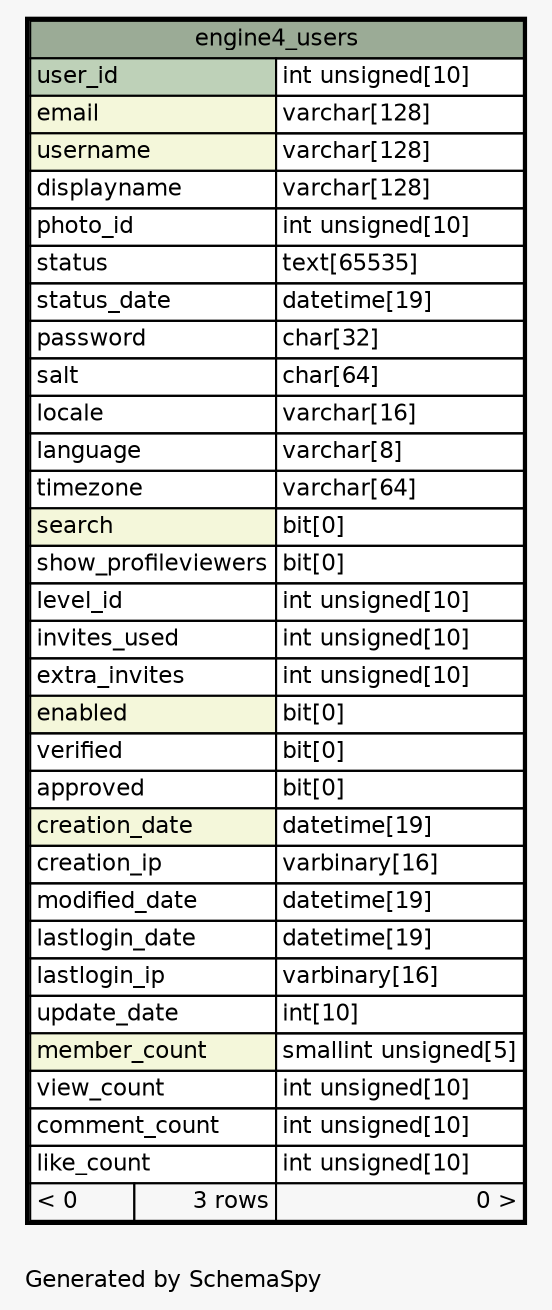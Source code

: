 // dot 2.38.0 on Windows 10 10.0
// SchemaSpy rev 590
digraph "oneDegreeRelationshipsDiagram" {
  graph [
    rankdir="RL"
    bgcolor="#f7f7f7"
    label="\nGenerated by SchemaSpy"
    labeljust="l"
    nodesep="0.18"
    ranksep="0.46"
    fontname="Helvetica"
    fontsize="11"
  ];
  node [
    fontname="Helvetica"
    fontsize="11"
    shape="plaintext"
  ];
  edge [
    arrowsize="0.8"
  ];
  "engine4_users" [
    label=<
    <TABLE BORDER="2" CELLBORDER="1" CELLSPACING="0" BGCOLOR="#ffffff">
      <TR><TD COLSPAN="3" BGCOLOR="#9bab96" ALIGN="CENTER">engine4_users</TD></TR>
      <TR><TD PORT="user_id" COLSPAN="2" BGCOLOR="#bed1b8" ALIGN="LEFT">user_id</TD><TD PORT="user_id.type" ALIGN="LEFT">int unsigned[10]</TD></TR>
      <TR><TD PORT="email" COLSPAN="2" BGCOLOR="#f4f7da" ALIGN="LEFT">email</TD><TD PORT="email.type" ALIGN="LEFT">varchar[128]</TD></TR>
      <TR><TD PORT="username" COLSPAN="2" BGCOLOR="#f4f7da" ALIGN="LEFT">username</TD><TD PORT="username.type" ALIGN="LEFT">varchar[128]</TD></TR>
      <TR><TD PORT="displayname" COLSPAN="2" ALIGN="LEFT">displayname</TD><TD PORT="displayname.type" ALIGN="LEFT">varchar[128]</TD></TR>
      <TR><TD PORT="photo_id" COLSPAN="2" ALIGN="LEFT">photo_id</TD><TD PORT="photo_id.type" ALIGN="LEFT">int unsigned[10]</TD></TR>
      <TR><TD PORT="status" COLSPAN="2" ALIGN="LEFT">status</TD><TD PORT="status.type" ALIGN="LEFT">text[65535]</TD></TR>
      <TR><TD PORT="status_date" COLSPAN="2" ALIGN="LEFT">status_date</TD><TD PORT="status_date.type" ALIGN="LEFT">datetime[19]</TD></TR>
      <TR><TD PORT="password" COLSPAN="2" ALIGN="LEFT">password</TD><TD PORT="password.type" ALIGN="LEFT">char[32]</TD></TR>
      <TR><TD PORT="salt" COLSPAN="2" ALIGN="LEFT">salt</TD><TD PORT="salt.type" ALIGN="LEFT">char[64]</TD></TR>
      <TR><TD PORT="locale" COLSPAN="2" ALIGN="LEFT">locale</TD><TD PORT="locale.type" ALIGN="LEFT">varchar[16]</TD></TR>
      <TR><TD PORT="language" COLSPAN="2" ALIGN="LEFT">language</TD><TD PORT="language.type" ALIGN="LEFT">varchar[8]</TD></TR>
      <TR><TD PORT="timezone" COLSPAN="2" ALIGN="LEFT">timezone</TD><TD PORT="timezone.type" ALIGN="LEFT">varchar[64]</TD></TR>
      <TR><TD PORT="search" COLSPAN="2" BGCOLOR="#f4f7da" ALIGN="LEFT">search</TD><TD PORT="search.type" ALIGN="LEFT">bit[0]</TD></TR>
      <TR><TD PORT="show_profileviewers" COLSPAN="2" ALIGN="LEFT">show_profileviewers</TD><TD PORT="show_profileviewers.type" ALIGN="LEFT">bit[0]</TD></TR>
      <TR><TD PORT="level_id" COLSPAN="2" ALIGN="LEFT">level_id</TD><TD PORT="level_id.type" ALIGN="LEFT">int unsigned[10]</TD></TR>
      <TR><TD PORT="invites_used" COLSPAN="2" ALIGN="LEFT">invites_used</TD><TD PORT="invites_used.type" ALIGN="LEFT">int unsigned[10]</TD></TR>
      <TR><TD PORT="extra_invites" COLSPAN="2" ALIGN="LEFT">extra_invites</TD><TD PORT="extra_invites.type" ALIGN="LEFT">int unsigned[10]</TD></TR>
      <TR><TD PORT="enabled" COLSPAN="2" BGCOLOR="#f4f7da" ALIGN="LEFT">enabled</TD><TD PORT="enabled.type" ALIGN="LEFT">bit[0]</TD></TR>
      <TR><TD PORT="verified" COLSPAN="2" ALIGN="LEFT">verified</TD><TD PORT="verified.type" ALIGN="LEFT">bit[0]</TD></TR>
      <TR><TD PORT="approved" COLSPAN="2" ALIGN="LEFT">approved</TD><TD PORT="approved.type" ALIGN="LEFT">bit[0]</TD></TR>
      <TR><TD PORT="creation_date" COLSPAN="2" BGCOLOR="#f4f7da" ALIGN="LEFT">creation_date</TD><TD PORT="creation_date.type" ALIGN="LEFT">datetime[19]</TD></TR>
      <TR><TD PORT="creation_ip" COLSPAN="2" ALIGN="LEFT">creation_ip</TD><TD PORT="creation_ip.type" ALIGN="LEFT">varbinary[16]</TD></TR>
      <TR><TD PORT="modified_date" COLSPAN="2" ALIGN="LEFT">modified_date</TD><TD PORT="modified_date.type" ALIGN="LEFT">datetime[19]</TD></TR>
      <TR><TD PORT="lastlogin_date" COLSPAN="2" ALIGN="LEFT">lastlogin_date</TD><TD PORT="lastlogin_date.type" ALIGN="LEFT">datetime[19]</TD></TR>
      <TR><TD PORT="lastlogin_ip" COLSPAN="2" ALIGN="LEFT">lastlogin_ip</TD><TD PORT="lastlogin_ip.type" ALIGN="LEFT">varbinary[16]</TD></TR>
      <TR><TD PORT="update_date" COLSPAN="2" ALIGN="LEFT">update_date</TD><TD PORT="update_date.type" ALIGN="LEFT">int[10]</TD></TR>
      <TR><TD PORT="member_count" COLSPAN="2" BGCOLOR="#f4f7da" ALIGN="LEFT">member_count</TD><TD PORT="member_count.type" ALIGN="LEFT">smallint unsigned[5]</TD></TR>
      <TR><TD PORT="view_count" COLSPAN="2" ALIGN="LEFT">view_count</TD><TD PORT="view_count.type" ALIGN="LEFT">int unsigned[10]</TD></TR>
      <TR><TD PORT="comment_count" COLSPAN="2" ALIGN="LEFT">comment_count</TD><TD PORT="comment_count.type" ALIGN="LEFT">int unsigned[10]</TD></TR>
      <TR><TD PORT="like_count" COLSPAN="2" ALIGN="LEFT">like_count</TD><TD PORT="like_count.type" ALIGN="LEFT">int unsigned[10]</TD></TR>
      <TR><TD ALIGN="LEFT" BGCOLOR="#f7f7f7">&lt; 0</TD><TD ALIGN="RIGHT" BGCOLOR="#f7f7f7">3 rows</TD><TD ALIGN="RIGHT" BGCOLOR="#f7f7f7">0 &gt;</TD></TR>
    </TABLE>>
    URL="engine4_users.html"
    tooltip="engine4_users"
  ];
}
